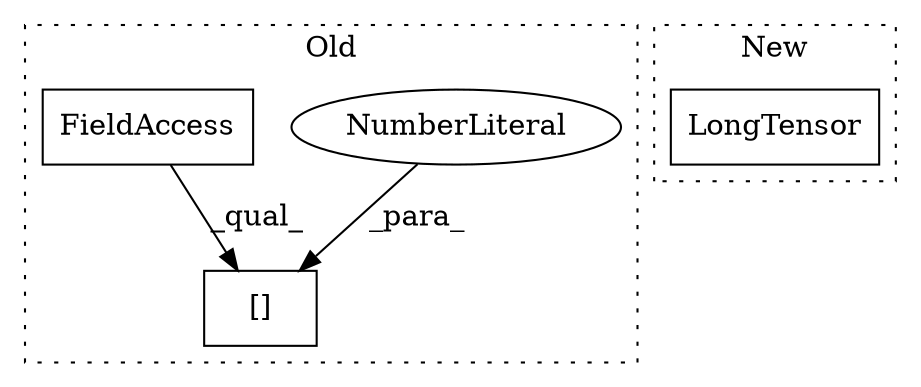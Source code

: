 digraph G {
subgraph cluster0 {
1 [label="[]" a="2" s="5114,5127" l="12,1" shape="box"];
3 [label="NumberLiteral" a="34" s="5126" l="1" shape="ellipse"];
4 [label="FieldAccess" a="22" s="5114" l="6" shape="box"];
label = "Old";
style="dotted";
}
subgraph cluster1 {
2 [label="LongTensor" a="32" s="4666,4681" l="11,1" shape="box"];
label = "New";
style="dotted";
}
3 -> 1 [label="_para_"];
4 -> 1 [label="_qual_"];
}